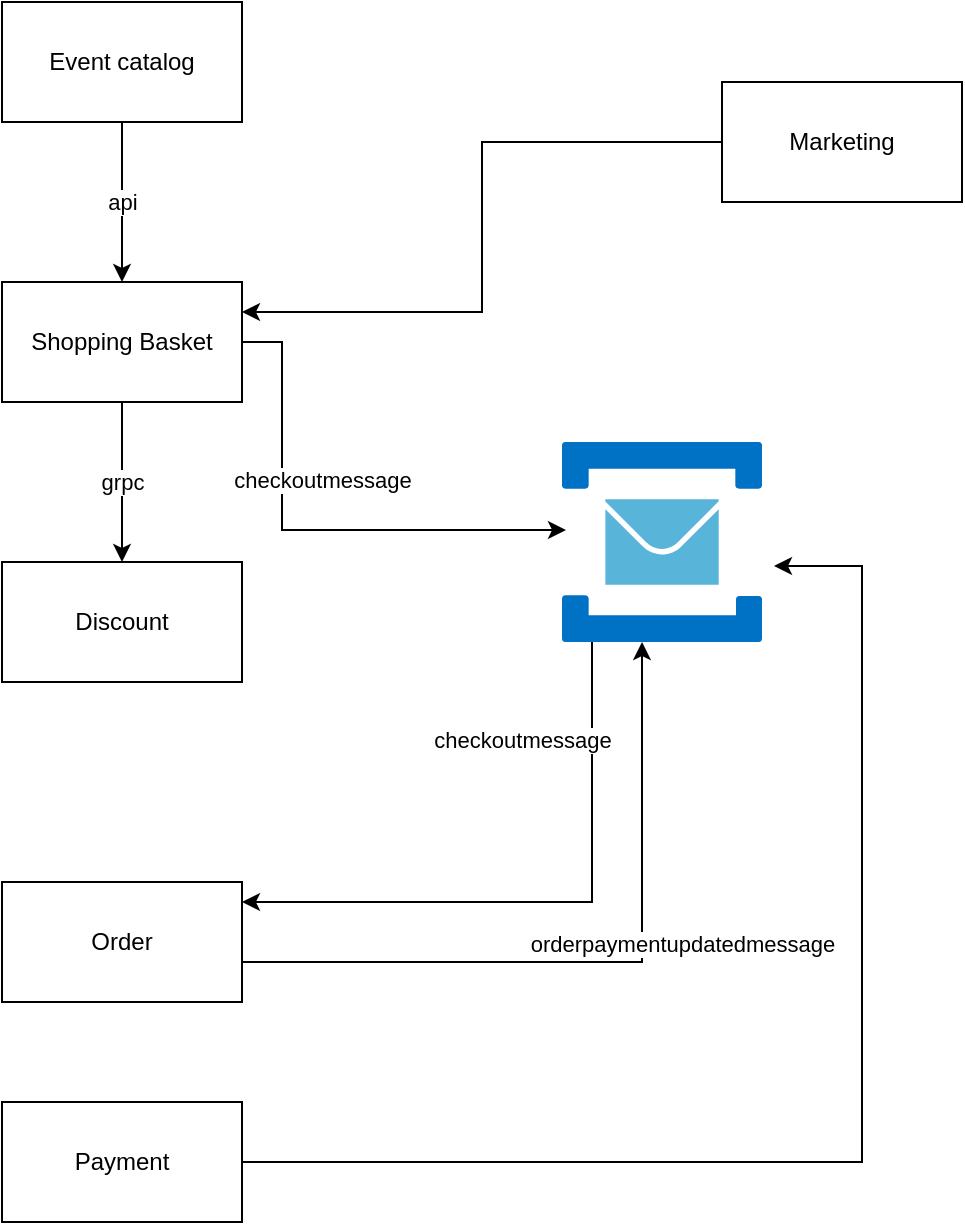 <mxfile version="17.4.2" type="device"><diagram id="VhFeqqZh0BAmW6yjW3Fk" name="Page-1"><mxGraphModel dx="1673" dy="1008" grid="1" gridSize="10" guides="1" tooltips="1" connect="1" arrows="1" fold="1" page="1" pageScale="1" pageWidth="827" pageHeight="1169" math="0" shadow="0"><root><mxCell id="0"/><mxCell id="1" parent="0"/><mxCell id="9lcdyIf4gBQX7XBE0Ev9-3" value="api" style="edgeStyle=orthogonalEdgeStyle;rounded=0;orthogonalLoop=1;jettySize=auto;html=1;" parent="1" source="9lcdyIf4gBQX7XBE0Ev9-1" target="9lcdyIf4gBQX7XBE0Ev9-2" edge="1"><mxGeometry relative="1" as="geometry"/></mxCell><mxCell id="9lcdyIf4gBQX7XBE0Ev9-1" value="Event catalog" style="rounded=0;whiteSpace=wrap;html=1;" parent="1" vertex="1"><mxGeometry x="190" y="130" width="120" height="60" as="geometry"/></mxCell><mxCell id="9lcdyIf4gBQX7XBE0Ev9-5" value="grpc" style="edgeStyle=orthogonalEdgeStyle;rounded=0;orthogonalLoop=1;jettySize=auto;html=1;" parent="1" source="9lcdyIf4gBQX7XBE0Ev9-2" target="9lcdyIf4gBQX7XBE0Ev9-4" edge="1"><mxGeometry relative="1" as="geometry"/></mxCell><mxCell id="9lcdyIf4gBQX7XBE0Ev9-7" value="checkoutmessage" style="edgeStyle=orthogonalEdgeStyle;rounded=0;orthogonalLoop=1;jettySize=auto;html=1;entryX=0.02;entryY=0.44;entryDx=0;entryDy=0;entryPerimeter=0;" parent="1" source="9lcdyIf4gBQX7XBE0Ev9-2" target="9lcdyIf4gBQX7XBE0Ev9-10" edge="1"><mxGeometry x="-0.296" y="20" relative="1" as="geometry"><mxPoint x="440" y="300" as="targetPoint"/><Array as="points"><mxPoint x="330" y="300"/><mxPoint x="330" y="394"/></Array><mxPoint y="-1" as="offset"/></mxGeometry></mxCell><mxCell id="9lcdyIf4gBQX7XBE0Ev9-2" value="Shopping Basket" style="rounded=0;whiteSpace=wrap;html=1;" parent="1" vertex="1"><mxGeometry x="190" y="270" width="120" height="60" as="geometry"/></mxCell><mxCell id="9lcdyIf4gBQX7XBE0Ev9-4" value="Discount" style="rounded=0;whiteSpace=wrap;html=1;" parent="1" vertex="1"><mxGeometry x="190" y="410" width="120" height="60" as="geometry"/></mxCell><mxCell id="9lcdyIf4gBQX7XBE0Ev9-17" value="orderpaymentupdatedmessage" style="edgeStyle=orthogonalEdgeStyle;rounded=0;orthogonalLoop=1;jettySize=auto;html=1;entryX=0.4;entryY=1;entryDx=0;entryDy=0;entryPerimeter=0;" parent="1" source="9lcdyIf4gBQX7XBE0Ev9-8" target="9lcdyIf4gBQX7XBE0Ev9-10" edge="1"><mxGeometry x="0.167" y="-20" relative="1" as="geometry"><Array as="points"><mxPoint x="510" y="610"/></Array><mxPoint y="1" as="offset"/></mxGeometry></mxCell><mxCell id="9lcdyIf4gBQX7XBE0Ev9-8" value="Order" style="rounded=0;whiteSpace=wrap;html=1;" parent="1" vertex="1"><mxGeometry x="190" y="570" width="120" height="60" as="geometry"/></mxCell><mxCell id="9lcdyIf4gBQX7XBE0Ev9-13" value="checkoutmessage" style="edgeStyle=orthogonalEdgeStyle;rounded=0;orthogonalLoop=1;jettySize=auto;html=1;" parent="1" source="9lcdyIf4gBQX7XBE0Ev9-10" edge="1"><mxGeometry x="-0.672" y="-35" relative="1" as="geometry"><Array as="points"><mxPoint x="485" y="580"/><mxPoint x="310" y="580"/></Array><mxPoint x="310" y="580" as="targetPoint"/><mxPoint y="-1" as="offset"/></mxGeometry></mxCell><mxCell id="9lcdyIf4gBQX7XBE0Ev9-10" value="" style="sketch=0;aspect=fixed;html=1;points=[];align=center;image;fontSize=12;image=img/lib/mscae/Service_Bus.svg;" parent="1" vertex="1"><mxGeometry x="470" y="350" width="100" height="100" as="geometry"/></mxCell><mxCell id="9lcdyIf4gBQX7XBE0Ev9-18" style="edgeStyle=orthogonalEdgeStyle;rounded=0;orthogonalLoop=1;jettySize=auto;html=1;entryX=1.06;entryY=0.62;entryDx=0;entryDy=0;entryPerimeter=0;" parent="1" source="9lcdyIf4gBQX7XBE0Ev9-12" target="9lcdyIf4gBQX7XBE0Ev9-10" edge="1"><mxGeometry relative="1" as="geometry"><Array as="points"><mxPoint x="620" y="710"/><mxPoint x="620" y="412"/></Array></mxGeometry></mxCell><mxCell id="9lcdyIf4gBQX7XBE0Ev9-12" value="Payment" style="rounded=0;whiteSpace=wrap;html=1;" parent="1" vertex="1"><mxGeometry x="190" y="680" width="120" height="60" as="geometry"/></mxCell><mxCell id="9lcdyIf4gBQX7XBE0Ev9-16" style="edgeStyle=orthogonalEdgeStyle;rounded=0;orthogonalLoop=1;jettySize=auto;html=1;entryX=1;entryY=0.25;entryDx=0;entryDy=0;" parent="1" source="9lcdyIf4gBQX7XBE0Ev9-15" target="9lcdyIf4gBQX7XBE0Ev9-2" edge="1"><mxGeometry relative="1" as="geometry"/></mxCell><mxCell id="9lcdyIf4gBQX7XBE0Ev9-15" value="Marketing" style="rounded=0;whiteSpace=wrap;html=1;" parent="1" vertex="1"><mxGeometry x="550" y="170" width="120" height="60" as="geometry"/></mxCell></root></mxGraphModel></diagram></mxfile>